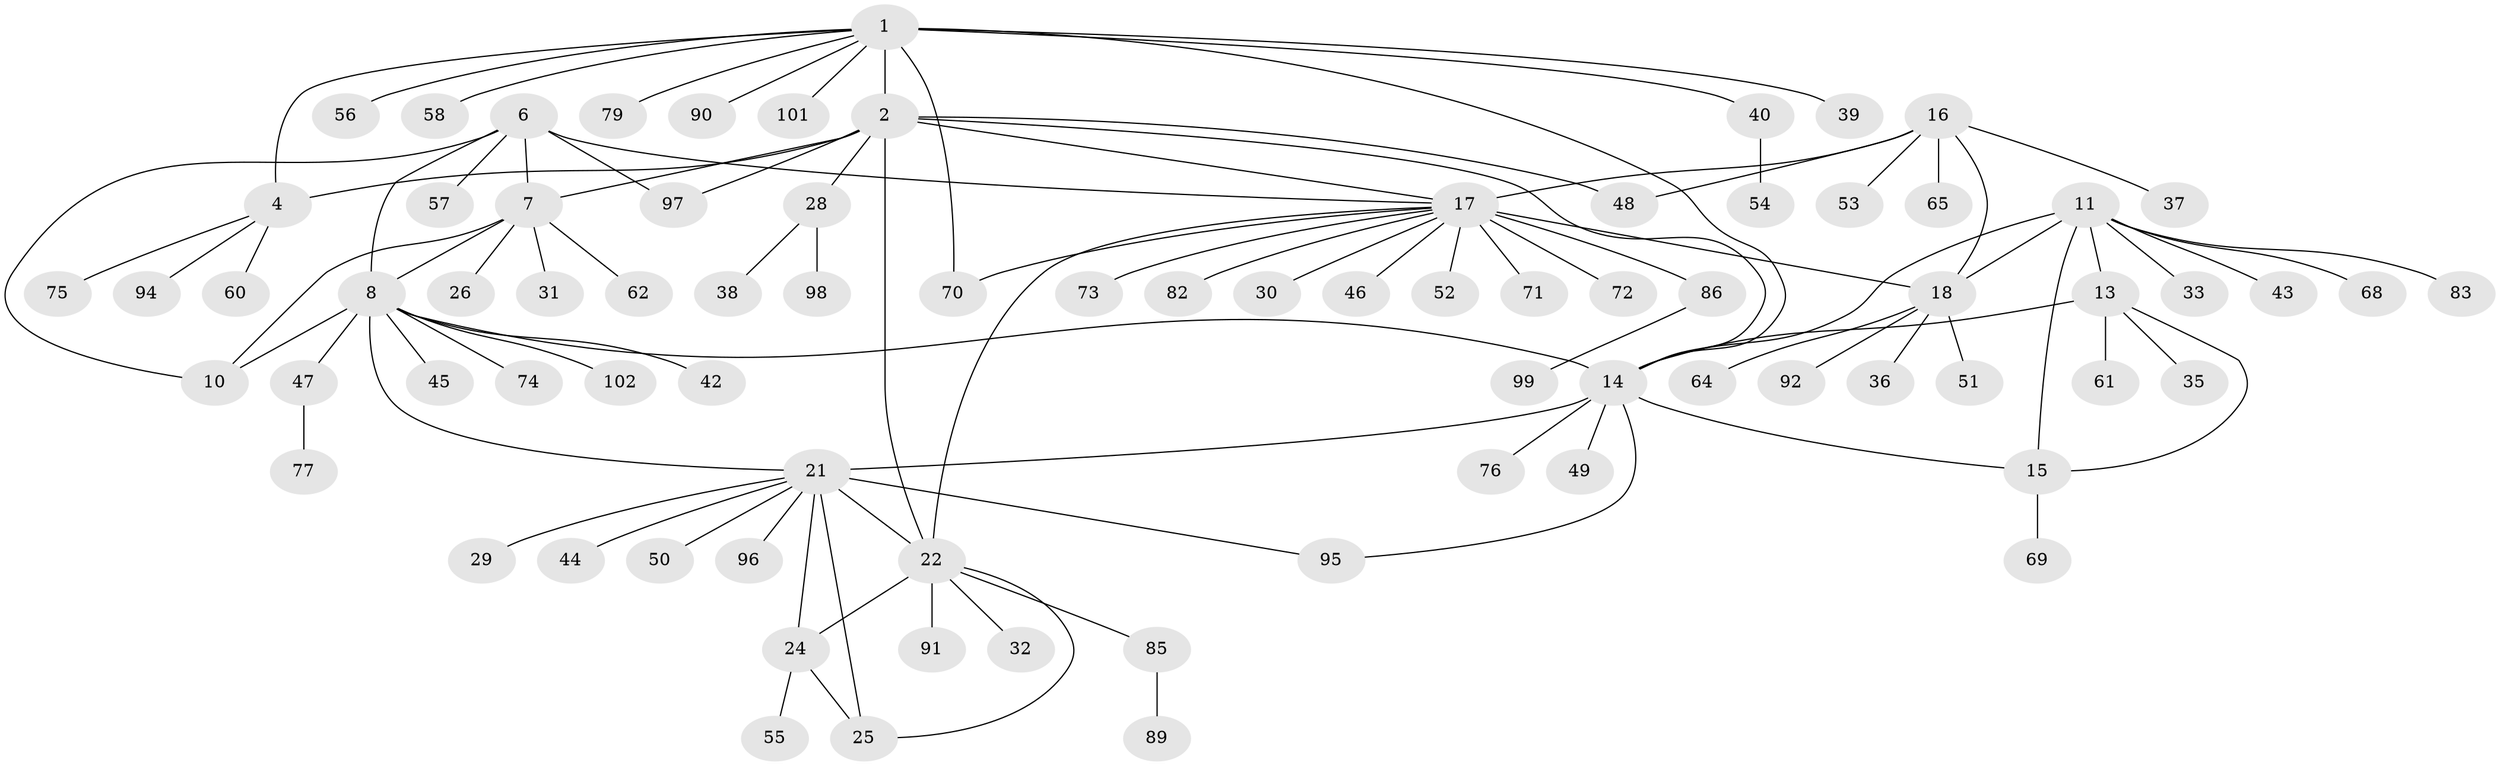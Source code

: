 // Generated by graph-tools (version 1.1) at 2025/52/02/27/25 19:52:18]
// undirected, 80 vertices, 101 edges
graph export_dot {
graph [start="1"]
  node [color=gray90,style=filled];
  1 [super="+3"];
  2 [super="+5"];
  4 [super="+84"];
  6 [super="+59"];
  7 [super="+78"];
  8 [super="+9"];
  10;
  11 [super="+12"];
  13 [super="+81"];
  14 [super="+41"];
  15;
  16 [super="+34"];
  17 [super="+19"];
  18 [super="+20"];
  21 [super="+23"];
  22 [super="+80"];
  24 [super="+27"];
  25;
  26;
  28;
  29;
  30;
  31;
  32;
  33;
  35;
  36;
  37;
  38;
  39;
  40 [super="+67"];
  42 [super="+93"];
  43;
  44;
  45;
  46 [super="+100"];
  47;
  48 [super="+63"];
  49;
  50;
  51;
  52;
  53;
  54 [super="+87"];
  55;
  56;
  57;
  58;
  60;
  61;
  62;
  64 [super="+66"];
  65;
  68;
  69;
  70;
  71;
  72;
  73;
  74;
  75;
  76;
  77;
  79;
  82;
  83;
  85;
  86 [super="+88"];
  89;
  90;
  91;
  92;
  94;
  95;
  96;
  97;
  98;
  99;
  101;
  102;
  1 -- 2 [weight=4];
  1 -- 4 [weight=2];
  1 -- 39;
  1 -- 40;
  1 -- 70;
  1 -- 101;
  1 -- 58;
  1 -- 79;
  1 -- 56;
  1 -- 90;
  1 -- 14;
  2 -- 4 [weight=2];
  2 -- 7;
  2 -- 22;
  2 -- 28;
  2 -- 97;
  2 -- 17;
  2 -- 14;
  2 -- 48;
  4 -- 60;
  4 -- 75;
  4 -- 94;
  6 -- 7;
  6 -- 8 [weight=2];
  6 -- 10;
  6 -- 57;
  6 -- 97;
  6 -- 17;
  7 -- 8 [weight=2];
  7 -- 10;
  7 -- 26;
  7 -- 31;
  7 -- 62;
  8 -- 10 [weight=2];
  8 -- 45;
  8 -- 74;
  8 -- 21;
  8 -- 102;
  8 -- 42;
  8 -- 14;
  8 -- 47;
  11 -- 13 [weight=2];
  11 -- 14 [weight=2];
  11 -- 15 [weight=2];
  11 -- 33;
  11 -- 68;
  11 -- 18;
  11 -- 83;
  11 -- 43;
  13 -- 14;
  13 -- 15;
  13 -- 35;
  13 -- 61;
  14 -- 15;
  14 -- 21;
  14 -- 49;
  14 -- 76;
  14 -- 95;
  15 -- 69;
  16 -- 17 [weight=2];
  16 -- 18 [weight=2];
  16 -- 48;
  16 -- 53;
  16 -- 65;
  16 -- 37;
  17 -- 18 [weight=4];
  17 -- 30;
  17 -- 52;
  17 -- 82;
  17 -- 70;
  17 -- 71;
  17 -- 72;
  17 -- 73;
  17 -- 46;
  17 -- 22;
  17 -- 86;
  18 -- 92;
  18 -- 64;
  18 -- 51;
  18 -- 36;
  21 -- 22 [weight=2];
  21 -- 24 [weight=2];
  21 -- 25 [weight=2];
  21 -- 44;
  21 -- 50;
  21 -- 96;
  21 -- 29;
  21 -- 95;
  22 -- 24;
  22 -- 25;
  22 -- 32;
  22 -- 85;
  22 -- 91;
  24 -- 25;
  24 -- 55;
  28 -- 38;
  28 -- 98;
  40 -- 54;
  47 -- 77;
  85 -- 89;
  86 -- 99;
}
